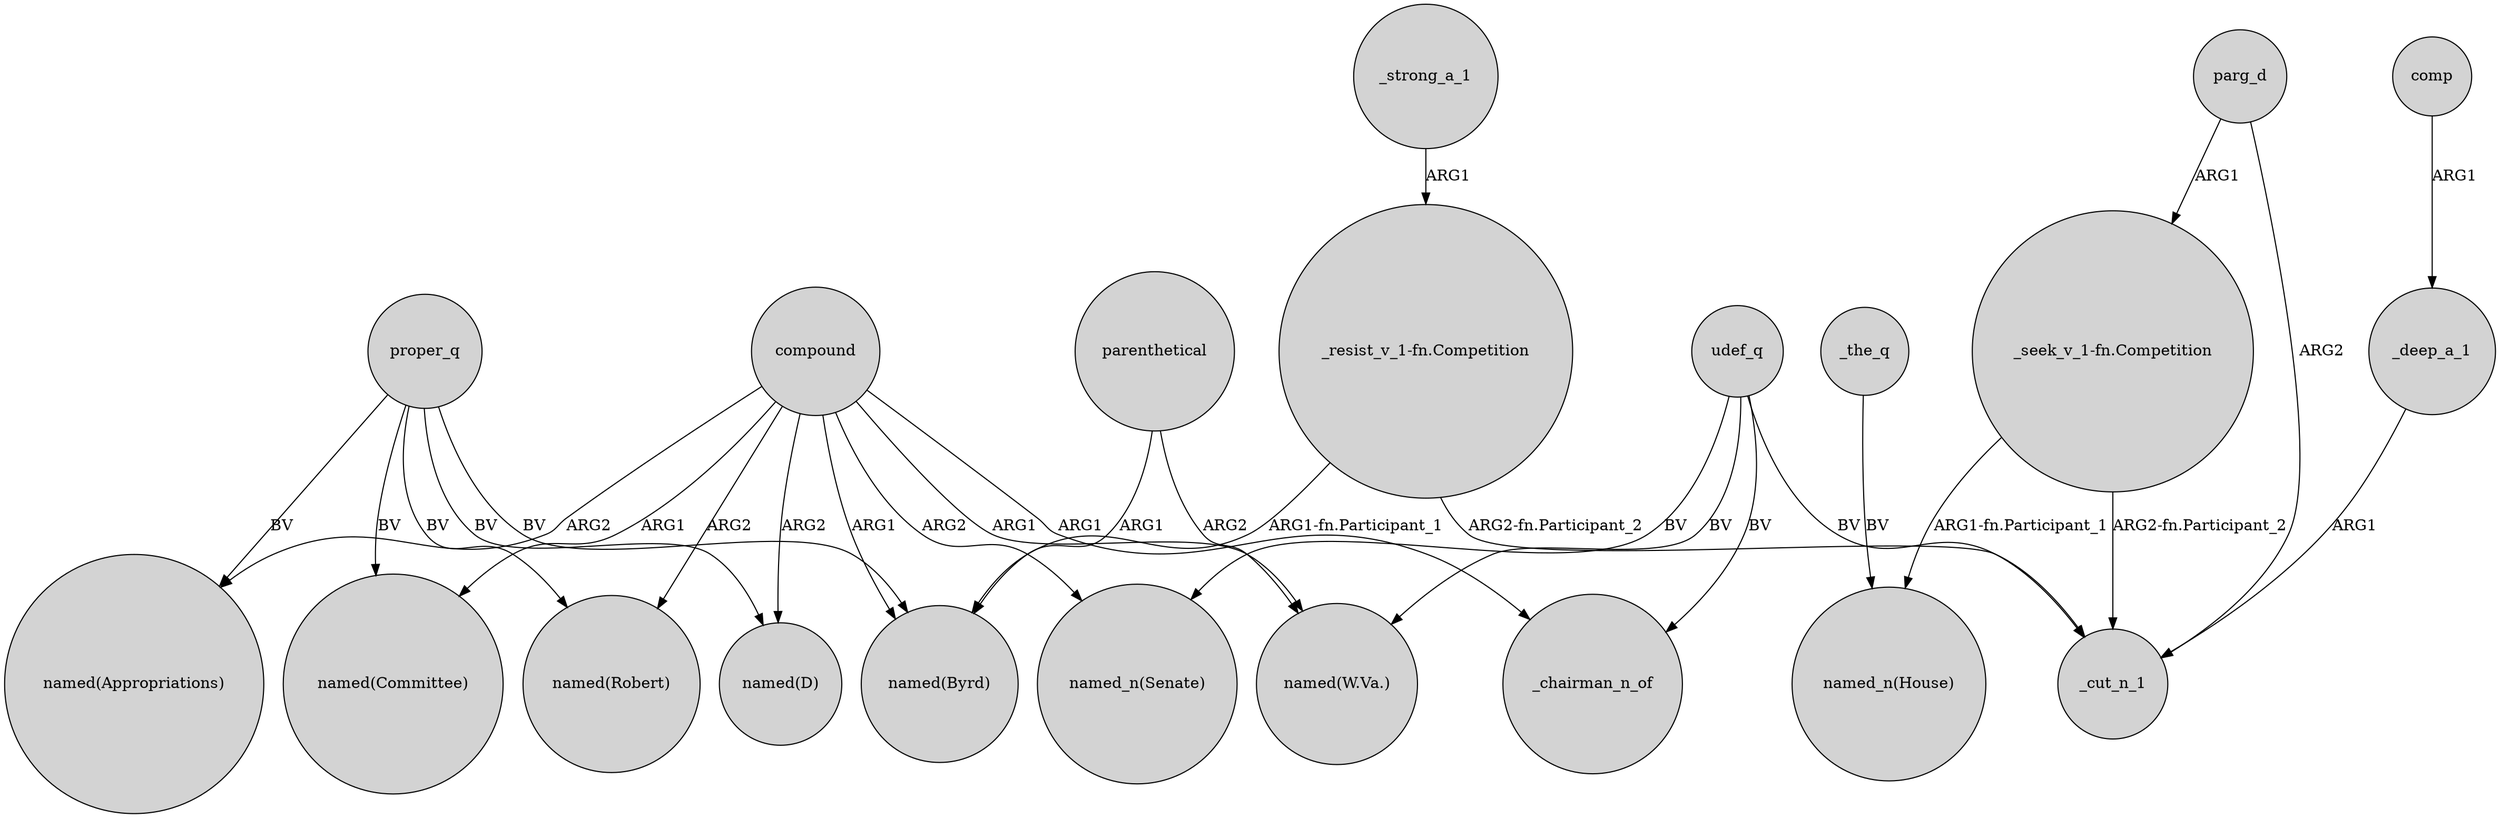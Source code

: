 digraph {
	node [shape=circle style=filled]
	proper_q -> "named(Committee)" [label=BV]
	compound -> "named(W.Va.)" [label=ARG1]
	udef_q -> _chairman_n_of [label=BV]
	compound -> "named(D)" [label=ARG2]
	"_seek_v_1-fn.Competition" -> "named_n(House)" [label="ARG1-fn.Participant_1"]
	compound -> "named(Byrd)" [label=ARG1]
	compound -> "named_n(Senate)" [label=ARG2]
	udef_q -> "named(W.Va.)" [label=BV]
	compound -> "named(Committee)" [label=ARG1]
	_deep_a_1 -> _cut_n_1 [label=ARG1]
	parenthetical -> "named(W.Va.)" [label=ARG2]
	comp -> _deep_a_1 [label=ARG1]
	proper_q -> "named(D)" [label=BV]
	compound -> "named(Robert)" [label=ARG2]
	_the_q -> "named_n(House)" [label=BV]
	compound -> _chairman_n_of [label=ARG1]
	"_resist_v_1-fn.Competition" -> _cut_n_1 [label="ARG2-fn.Participant_2"]
	parg_d -> _cut_n_1 [label=ARG2]
	parenthetical -> "named(Byrd)" [label=ARG1]
	proper_q -> "named(Robert)" [label=BV]
	compound -> "named(Appropriations)" [label=ARG2]
	proper_q -> "named(Byrd)" [label=BV]
	"_resist_v_1-fn.Competition" -> "named(Byrd)" [label="ARG1-fn.Participant_1"]
	_strong_a_1 -> "_resist_v_1-fn.Competition" [label=ARG1]
	parg_d -> "_seek_v_1-fn.Competition" [label=ARG1]
	"_seek_v_1-fn.Competition" -> _cut_n_1 [label="ARG2-fn.Participant_2"]
	udef_q -> "named_n(Senate)" [label=BV]
	proper_q -> "named(Appropriations)" [label=BV]
	udef_q -> _cut_n_1 [label=BV]
}
